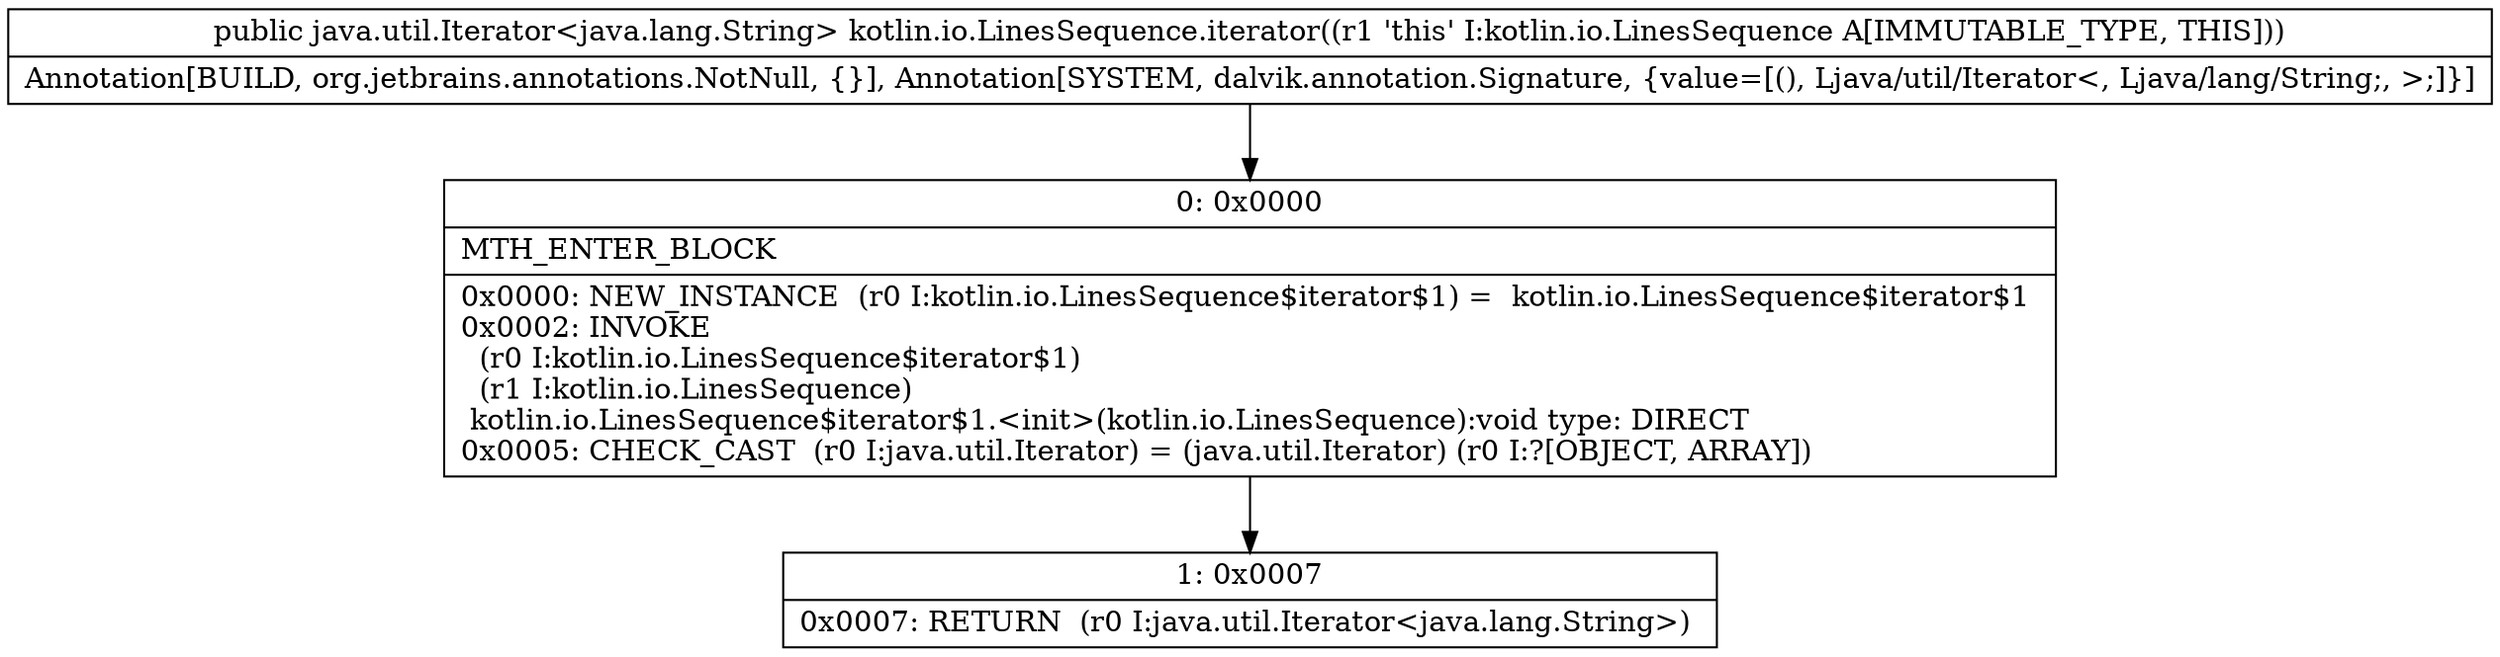 digraph "CFG forkotlin.io.LinesSequence.iterator()Ljava\/util\/Iterator;" {
Node_0 [shape=record,label="{0\:\ 0x0000|MTH_ENTER_BLOCK\l|0x0000: NEW_INSTANCE  (r0 I:kotlin.io.LinesSequence$iterator$1) =  kotlin.io.LinesSequence$iterator$1 \l0x0002: INVOKE  \l  (r0 I:kotlin.io.LinesSequence$iterator$1)\l  (r1 I:kotlin.io.LinesSequence)\l kotlin.io.LinesSequence$iterator$1.\<init\>(kotlin.io.LinesSequence):void type: DIRECT \l0x0005: CHECK_CAST  (r0 I:java.util.Iterator) = (java.util.Iterator) (r0 I:?[OBJECT, ARRAY]) \l}"];
Node_1 [shape=record,label="{1\:\ 0x0007|0x0007: RETURN  (r0 I:java.util.Iterator\<java.lang.String\>) \l}"];
MethodNode[shape=record,label="{public java.util.Iterator\<java.lang.String\> kotlin.io.LinesSequence.iterator((r1 'this' I:kotlin.io.LinesSequence A[IMMUTABLE_TYPE, THIS]))  | Annotation[BUILD, org.jetbrains.annotations.NotNull, \{\}], Annotation[SYSTEM, dalvik.annotation.Signature, \{value=[(), Ljava\/util\/Iterator\<, Ljava\/lang\/String;, \>;]\}]\l}"];
MethodNode -> Node_0;
Node_0 -> Node_1;
}

